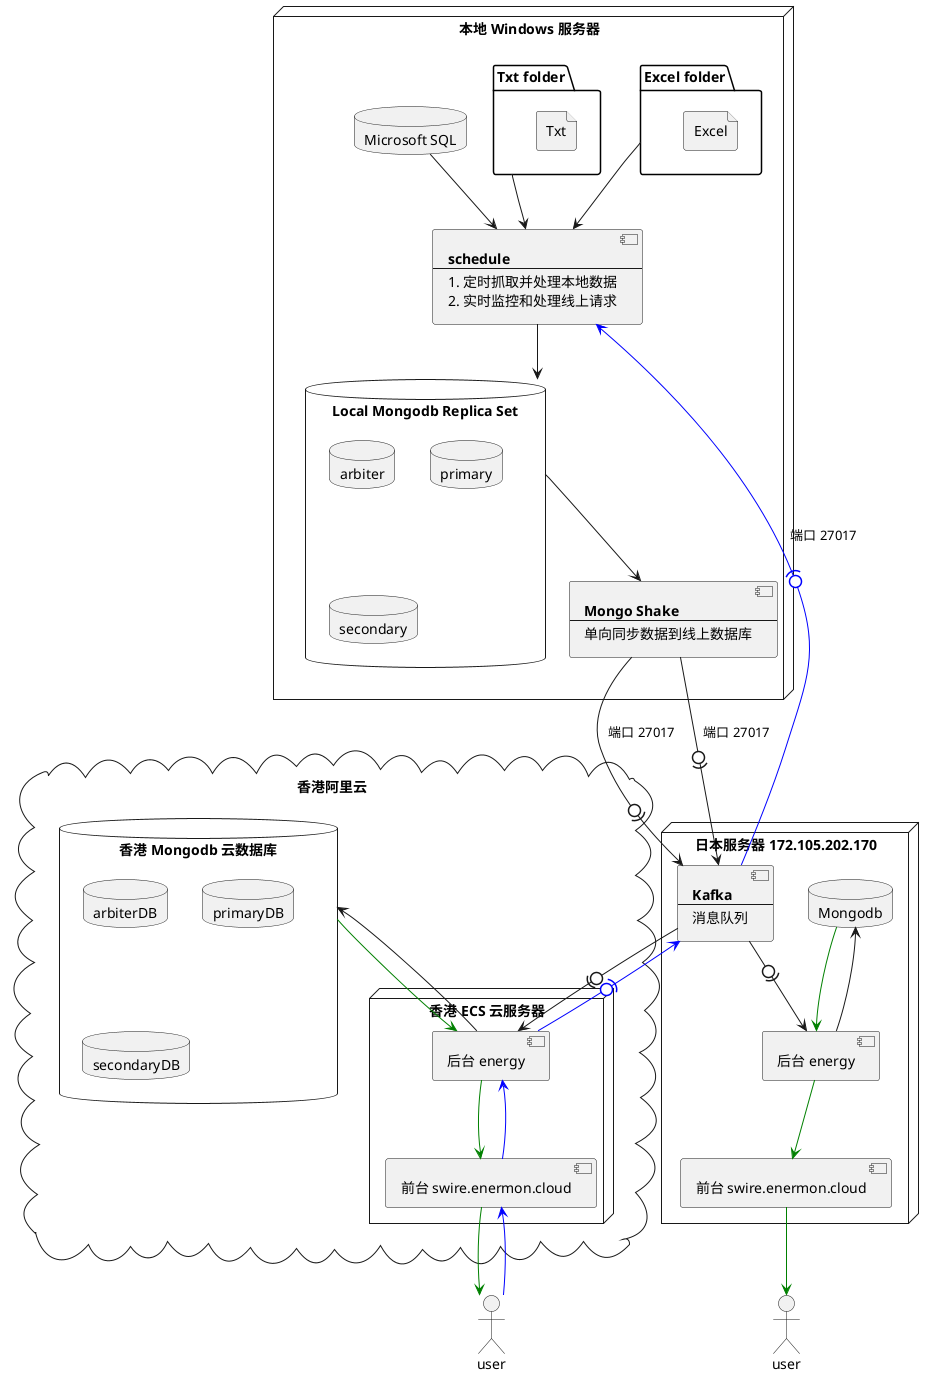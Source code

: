 @startuml step2
  ' 定义变量 -------------------------------
  ' 本地 windows 服务器
  node "本地 Windows 服务器" as windows {
    ' MS Sql
    database "Microsoft SQL" as mssql
    ' Excel file
    folder "Excel folder" as excel {
      file "Excel"
    }
    ' Txt file
    folder "Txt folder" as txt {
      file "Txt"
    }

    ' 定时抓取数据
    component schedule [
      <b>schedule
      ----
      1. 定时抓取并处理本地数据
      2. 实时监控和处理线上请求
    ]

    ' Local Mongodb
    database "Local Mongodb Replica Set" as localdb {
      database arbiter
      database primary
      database secondary
    }
    ' 单项同步
    component shake [
      <b>Mongo Shake
      ----
      单向同步数据到线上数据库
    ]
  }

  ' 线上 linux 服务器 http://swire.enermon.cloud/
  node "日本服务器 172.105.202.170" as linuxOld {
    ' web
    component "前台 swire.enermon.cloud" as webOld
    component "后台 energy" as energyOld

    database "Mongodb" as dbOld
    ' 消息队列
    component kafka [
      <b>Kafka
      ----
      消息队列
    ]
  }

  actor "user" as userOld

  cloud "香港阿里云" as cloud {
    database "香港 Mongodb 云数据库" as db {
      database arbiterDB
      database primaryDB
      database secondaryDB
    }
    ' 线上 linux 服务器 http://swire.enermon.cloud/
    node "香港 ECS 云服务器" as linux {
      ' web
      component "前台 swire.enermon.cloud" as web
      component "后台 energy" as energy

      ' ' 消息队列
      ' component kafka [
      '   <b>Kafka
      '   ----
      '   消息队列
      ' ]
    }
  }

  actor "user" as user

  ' 关系
  mssql --> schedule
  excel --> schedule
  txt --> schedule
  schedule --> localdb
  localdb --> shake

  shake -0)-> kafka : 端口 27017
  kafka -0)-> energyOld
  dbOld -[#green]-> energyOld
  dbOld <-- energyOld
  energyOld -[#green]-> webOld
  webOld -[#green]-> userOld

  shake -0)-> kafka : 端口 27017
  schedule <-[#blue](0- kafka : 端口 27017

  kafka -0)-> energy
  kafka <-[#blue](0- energy

  db -[#green]-> energy
  db <-- energy

  energy -[#green]-> web
  energy <-[#blue]- web

  web -[#green]-> user
  web <-[#blue]- user
  
@enduml